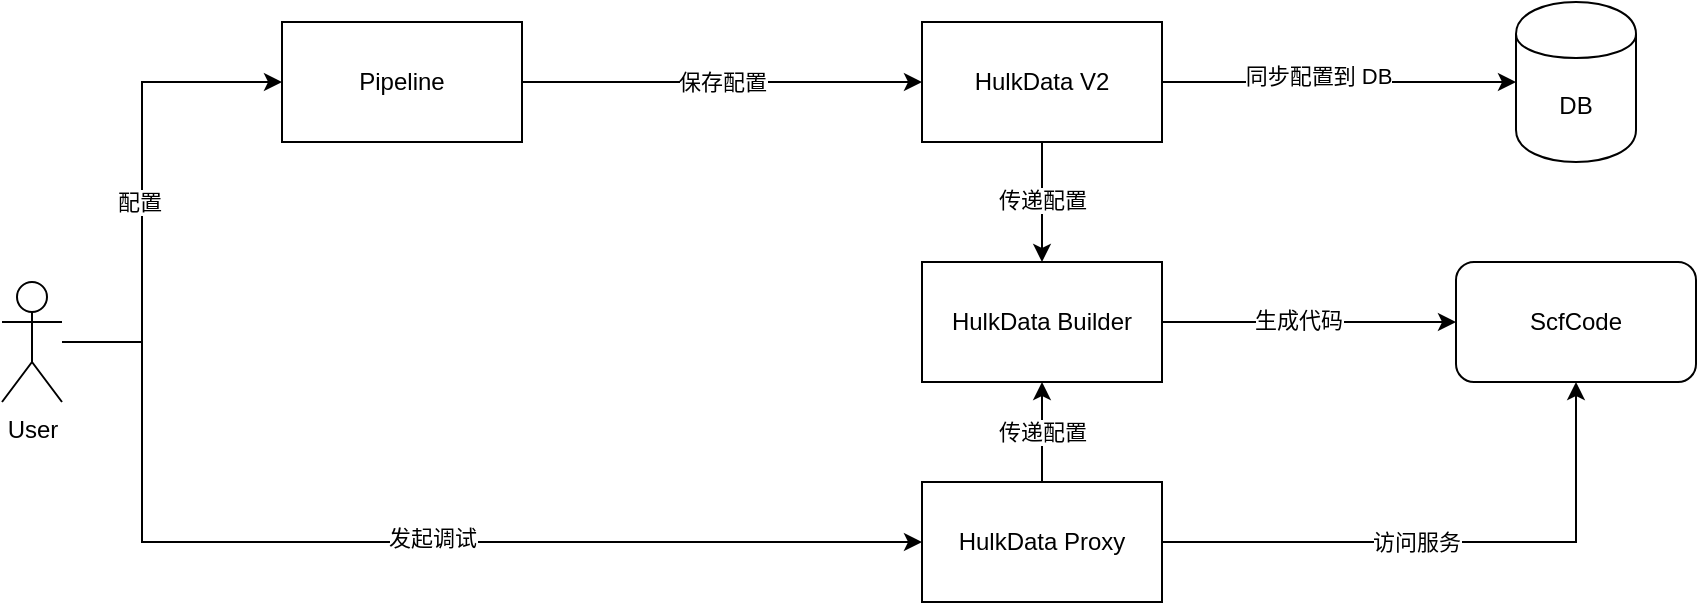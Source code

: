 <mxfile version="14.9.3" type="github">
  <diagram id="o3Cv_5xPeERGCWgRlO20" name="第 1 页">
    <mxGraphModel dx="2386" dy="1182" grid="0" gridSize="10" guides="1" tooltips="1" connect="1" arrows="1" fold="1" page="0" pageScale="1" pageWidth="827" pageHeight="1169" math="0" shadow="0">
      <root>
        <mxCell id="0" />
        <mxCell id="1" parent="0" />
        <mxCell id="jG59k94BvEPK6zz0TE-A-7" style="edgeStyle=orthogonalEdgeStyle;rounded=0;orthogonalLoop=1;jettySize=auto;html=1;entryX=0;entryY=0.5;entryDx=0;entryDy=0;" edge="1" parent="1" source="jG59k94BvEPK6zz0TE-A-1" target="jG59k94BvEPK6zz0TE-A-2">
          <mxGeometry relative="1" as="geometry">
            <Array as="points">
              <mxPoint x="140" y="320" />
              <mxPoint x="140" y="190" />
            </Array>
          </mxGeometry>
        </mxCell>
        <mxCell id="jG59k94BvEPK6zz0TE-A-13" value="&amp;nbsp;配置" style="edgeLabel;html=1;align=center;verticalAlign=middle;resizable=0;points=[];" vertex="1" connectable="0" parent="jG59k94BvEPK6zz0TE-A-7">
          <mxGeometry x="-0.083" y="3" relative="1" as="geometry">
            <mxPoint as="offset" />
          </mxGeometry>
        </mxCell>
        <mxCell id="jG59k94BvEPK6zz0TE-A-8" style="edgeStyle=orthogonalEdgeStyle;rounded=0;orthogonalLoop=1;jettySize=auto;html=1;entryX=0;entryY=0.5;entryDx=0;entryDy=0;" edge="1" parent="1" source="jG59k94BvEPK6zz0TE-A-1" target="jG59k94BvEPK6zz0TE-A-5">
          <mxGeometry relative="1" as="geometry">
            <mxPoint x="180" y="465" as="targetPoint" />
            <Array as="points">
              <mxPoint x="140" y="320" />
              <mxPoint x="140" y="420" />
            </Array>
          </mxGeometry>
        </mxCell>
        <mxCell id="jG59k94BvEPK6zz0TE-A-18" value="发起调试" style="edgeLabel;html=1;align=center;verticalAlign=middle;resizable=0;points=[];" vertex="1" connectable="0" parent="jG59k94BvEPK6zz0TE-A-8">
          <mxGeometry x="0.075" y="2" relative="1" as="geometry">
            <mxPoint as="offset" />
          </mxGeometry>
        </mxCell>
        <mxCell id="jG59k94BvEPK6zz0TE-A-1" value="User" style="shape=umlActor;verticalLabelPosition=bottom;verticalAlign=top;html=1;outlineConnect=0;" vertex="1" parent="1">
          <mxGeometry x="70" y="290" width="30" height="60" as="geometry" />
        </mxCell>
        <mxCell id="jG59k94BvEPK6zz0TE-A-15" value="保存配置" style="edgeStyle=orthogonalEdgeStyle;rounded=0;orthogonalLoop=1;jettySize=auto;html=1;entryX=0;entryY=0.5;entryDx=0;entryDy=0;" edge="1" parent="1" source="jG59k94BvEPK6zz0TE-A-2" target="jG59k94BvEPK6zz0TE-A-3">
          <mxGeometry relative="1" as="geometry" />
        </mxCell>
        <mxCell id="jG59k94BvEPK6zz0TE-A-2" value="Pipeline" style="whiteSpace=wrap;html=1;" vertex="1" parent="1">
          <mxGeometry x="210" y="160" width="120" height="60" as="geometry" />
        </mxCell>
        <mxCell id="jG59k94BvEPK6zz0TE-A-16" style="edgeStyle=orthogonalEdgeStyle;rounded=0;orthogonalLoop=1;jettySize=auto;html=1;entryX=0;entryY=0.5;entryDx=0;entryDy=0;" edge="1" parent="1" source="jG59k94BvEPK6zz0TE-A-3" target="jG59k94BvEPK6zz0TE-A-4">
          <mxGeometry relative="1" as="geometry" />
        </mxCell>
        <mxCell id="jG59k94BvEPK6zz0TE-A-17" value="同步配置到 DB" style="edgeLabel;html=1;align=center;verticalAlign=middle;resizable=0;points=[];" vertex="1" connectable="0" parent="jG59k94BvEPK6zz0TE-A-16">
          <mxGeometry x="-0.119" y="3" relative="1" as="geometry">
            <mxPoint as="offset" />
          </mxGeometry>
        </mxCell>
        <mxCell id="jG59k94BvEPK6zz0TE-A-19" style="edgeStyle=orthogonalEdgeStyle;rounded=0;orthogonalLoop=1;jettySize=auto;html=1;entryX=0.5;entryY=0;entryDx=0;entryDy=0;" edge="1" parent="1" source="jG59k94BvEPK6zz0TE-A-3" target="jG59k94BvEPK6zz0TE-A-6">
          <mxGeometry relative="1" as="geometry" />
        </mxCell>
        <mxCell id="jG59k94BvEPK6zz0TE-A-25" value="传递配置" style="edgeLabel;html=1;align=center;verticalAlign=middle;resizable=0;points=[];" vertex="1" connectable="0" parent="jG59k94BvEPK6zz0TE-A-19">
          <mxGeometry x="-0.033" relative="1" as="geometry">
            <mxPoint as="offset" />
          </mxGeometry>
        </mxCell>
        <mxCell id="jG59k94BvEPK6zz0TE-A-3" value="HulkData V2" style="whiteSpace=wrap;html=1;" vertex="1" parent="1">
          <mxGeometry x="530" y="160" width="120" height="60" as="geometry" />
        </mxCell>
        <mxCell id="jG59k94BvEPK6zz0TE-A-4" value="DB" style="shape=cylinder;whiteSpace=wrap;html=1;boundedLbl=1;backgroundOutline=1;" vertex="1" parent="1">
          <mxGeometry x="827" y="150" width="60" height="80" as="geometry" />
        </mxCell>
        <mxCell id="jG59k94BvEPK6zz0TE-A-20" value="传递配置" style="edgeStyle=orthogonalEdgeStyle;rounded=0;orthogonalLoop=1;jettySize=auto;html=1;entryX=0.5;entryY=1;entryDx=0;entryDy=0;" edge="1" parent="1" source="jG59k94BvEPK6zz0TE-A-5" target="jG59k94BvEPK6zz0TE-A-6">
          <mxGeometry relative="1" as="geometry" />
        </mxCell>
        <mxCell id="jG59k94BvEPK6zz0TE-A-26" style="edgeStyle=orthogonalEdgeStyle;rounded=0;orthogonalLoop=1;jettySize=auto;html=1;entryX=0.5;entryY=1;entryDx=0;entryDy=0;" edge="1" parent="1" source="jG59k94BvEPK6zz0TE-A-5" target="jG59k94BvEPK6zz0TE-A-21">
          <mxGeometry relative="1" as="geometry" />
        </mxCell>
        <mxCell id="jG59k94BvEPK6zz0TE-A-27" value="访问服务" style="edgeLabel;html=1;align=center;verticalAlign=middle;resizable=0;points=[];" vertex="1" connectable="0" parent="jG59k94BvEPK6zz0TE-A-26">
          <mxGeometry x="-0.115" relative="1" as="geometry">
            <mxPoint as="offset" />
          </mxGeometry>
        </mxCell>
        <mxCell id="jG59k94BvEPK6zz0TE-A-5" value="HulkData Proxy" style="whiteSpace=wrap;html=1;" vertex="1" parent="1">
          <mxGeometry x="530" y="390" width="120" height="60" as="geometry" />
        </mxCell>
        <mxCell id="jG59k94BvEPK6zz0TE-A-22" style="edgeStyle=orthogonalEdgeStyle;rounded=0;orthogonalLoop=1;jettySize=auto;html=1;entryX=0;entryY=0.5;entryDx=0;entryDy=0;" edge="1" parent="1" source="jG59k94BvEPK6zz0TE-A-6" target="jG59k94BvEPK6zz0TE-A-21">
          <mxGeometry relative="1" as="geometry" />
        </mxCell>
        <mxCell id="jG59k94BvEPK6zz0TE-A-23" value="生成代码" style="edgeLabel;html=1;align=center;verticalAlign=middle;resizable=0;points=[];" vertex="1" connectable="0" parent="jG59k94BvEPK6zz0TE-A-22">
          <mxGeometry x="-0.075" y="1" relative="1" as="geometry">
            <mxPoint as="offset" />
          </mxGeometry>
        </mxCell>
        <mxCell id="jG59k94BvEPK6zz0TE-A-6" value="HulkData Builder" style="whiteSpace=wrap;html=1;" vertex="1" parent="1">
          <mxGeometry x="530" y="280" width="120" height="60" as="geometry" />
        </mxCell>
        <mxCell id="jG59k94BvEPK6zz0TE-A-21" value="ScfCode" style="rounded=1;whiteSpace=wrap;html=1;" vertex="1" parent="1">
          <mxGeometry x="797" y="280" width="120" height="60" as="geometry" />
        </mxCell>
      </root>
    </mxGraphModel>
  </diagram>
</mxfile>
